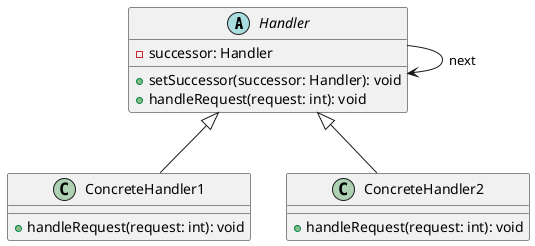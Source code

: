 @startuml
abstract class Handler {
    -successor: Handler
    +setSuccessor(successor: Handler): void
    +handleRequest(request: int): void
}

class ConcreteHandler1 extends Handler {
    +handleRequest(request: int): void
}

class ConcreteHandler2 extends Handler {
    +handleRequest(request: int): void
}

Handler --> Handler : next
@enduml